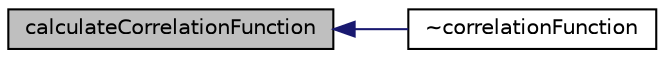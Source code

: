 digraph "calculateCorrelationFunction"
{
  bgcolor="transparent";
  edge [fontname="Helvetica",fontsize="10",labelfontname="Helvetica",labelfontsize="10"];
  node [fontname="Helvetica",fontsize="10",shape=record];
  rankdir="LR";
  Node1 [label="calculateCorrelationFunction",height=0.2,width=0.4,color="black", fillcolor="grey75", style="filled", fontcolor="black"];
  Node1 -> Node2 [dir="back",color="midnightblue",fontsize="10",style="solid",fontname="Helvetica"];
  Node2 [label="~correlationFunction",height=0.2,width=0.4,color="black",URL="$a00413.html#a680a428909cfe5cec6aaf2f431fd2866",tooltip="Destructor. "];
}
